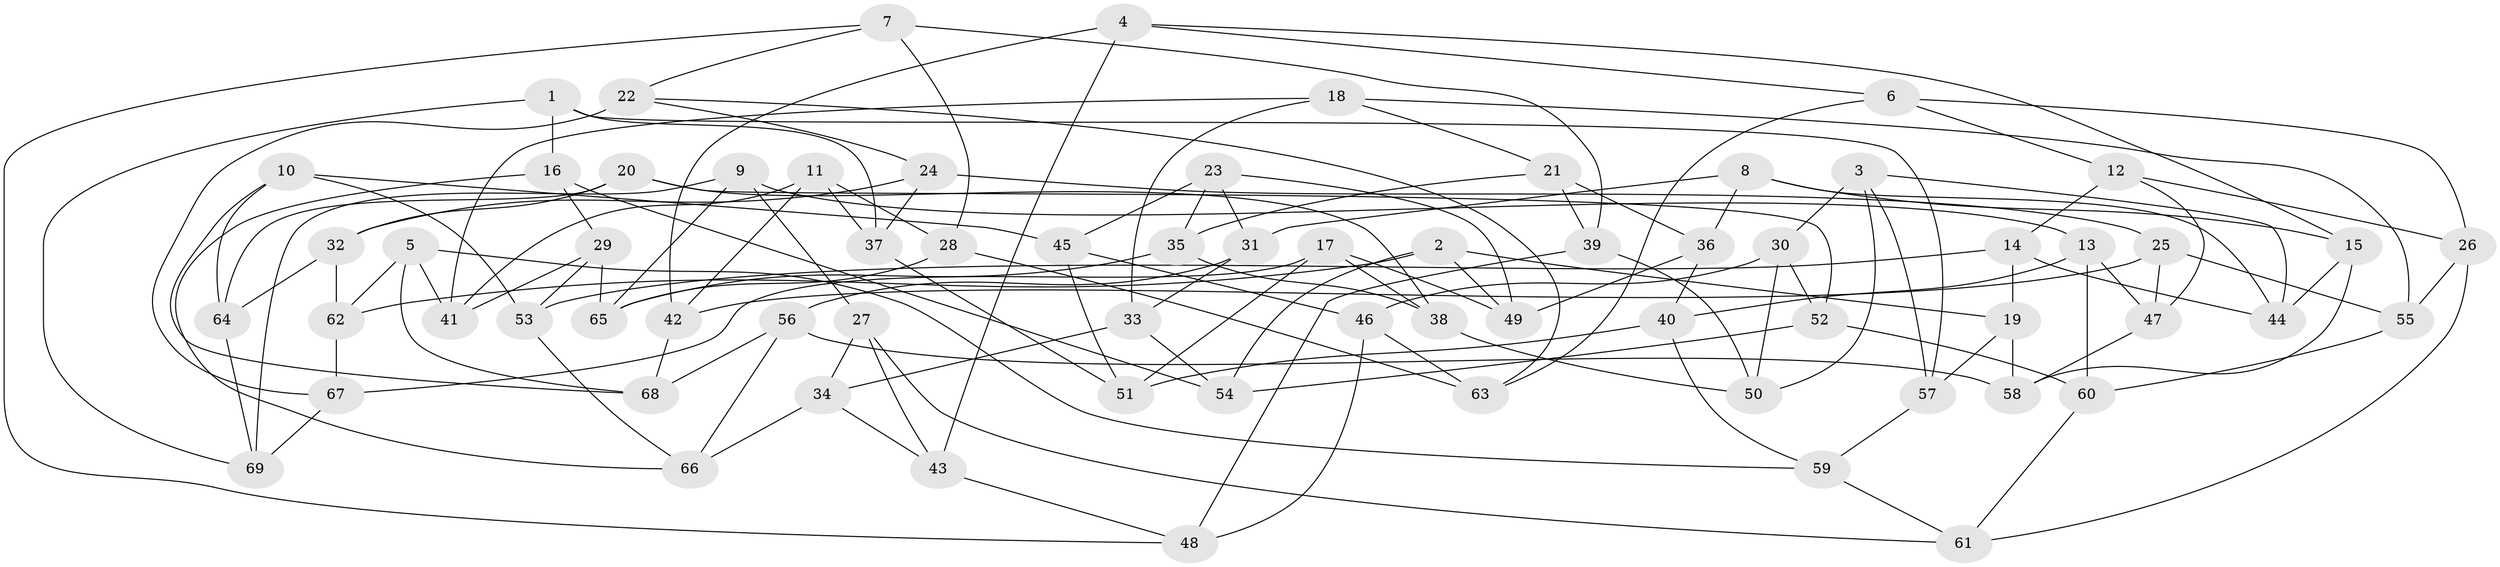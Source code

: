 // coarse degree distribution, {12: 0.020833333333333332, 6: 0.14583333333333334, 5: 0.125, 4: 0.625, 3: 0.041666666666666664, 8: 0.041666666666666664}
// Generated by graph-tools (version 1.1) at 2025/20/03/04/25 18:20:47]
// undirected, 69 vertices, 138 edges
graph export_dot {
graph [start="1"]
  node [color=gray90,style=filled];
  1;
  2;
  3;
  4;
  5;
  6;
  7;
  8;
  9;
  10;
  11;
  12;
  13;
  14;
  15;
  16;
  17;
  18;
  19;
  20;
  21;
  22;
  23;
  24;
  25;
  26;
  27;
  28;
  29;
  30;
  31;
  32;
  33;
  34;
  35;
  36;
  37;
  38;
  39;
  40;
  41;
  42;
  43;
  44;
  45;
  46;
  47;
  48;
  49;
  50;
  51;
  52;
  53;
  54;
  55;
  56;
  57;
  58;
  59;
  60;
  61;
  62;
  63;
  64;
  65;
  66;
  67;
  68;
  69;
  1 -- 16;
  1 -- 37;
  1 -- 69;
  1 -- 57;
  2 -- 19;
  2 -- 49;
  2 -- 54;
  2 -- 62;
  3 -- 57;
  3 -- 30;
  3 -- 44;
  3 -- 50;
  4 -- 15;
  4 -- 6;
  4 -- 43;
  4 -- 42;
  5 -- 59;
  5 -- 62;
  5 -- 41;
  5 -- 68;
  6 -- 12;
  6 -- 26;
  6 -- 63;
  7 -- 28;
  7 -- 48;
  7 -- 22;
  7 -- 39;
  8 -- 15;
  8 -- 36;
  8 -- 31;
  8 -- 44;
  9 -- 27;
  9 -- 65;
  9 -- 69;
  9 -- 13;
  10 -- 64;
  10 -- 45;
  10 -- 53;
  10 -- 68;
  11 -- 28;
  11 -- 41;
  11 -- 42;
  11 -- 37;
  12 -- 26;
  12 -- 14;
  12 -- 47;
  13 -- 60;
  13 -- 47;
  13 -- 40;
  14 -- 44;
  14 -- 19;
  14 -- 53;
  15 -- 44;
  15 -- 58;
  16 -- 66;
  16 -- 54;
  16 -- 29;
  17 -- 38;
  17 -- 51;
  17 -- 67;
  17 -- 49;
  18 -- 41;
  18 -- 55;
  18 -- 33;
  18 -- 21;
  19 -- 57;
  19 -- 58;
  20 -- 52;
  20 -- 32;
  20 -- 38;
  20 -- 64;
  21 -- 36;
  21 -- 35;
  21 -- 39;
  22 -- 67;
  22 -- 24;
  22 -- 63;
  23 -- 35;
  23 -- 45;
  23 -- 31;
  23 -- 49;
  24 -- 25;
  24 -- 37;
  24 -- 32;
  25 -- 42;
  25 -- 47;
  25 -- 55;
  26 -- 55;
  26 -- 61;
  27 -- 61;
  27 -- 43;
  27 -- 34;
  28 -- 63;
  28 -- 65;
  29 -- 53;
  29 -- 65;
  29 -- 41;
  30 -- 46;
  30 -- 50;
  30 -- 52;
  31 -- 33;
  31 -- 56;
  32 -- 64;
  32 -- 62;
  33 -- 54;
  33 -- 34;
  34 -- 66;
  34 -- 43;
  35 -- 65;
  35 -- 38;
  36 -- 40;
  36 -- 49;
  37 -- 51;
  38 -- 50;
  39 -- 50;
  39 -- 48;
  40 -- 59;
  40 -- 51;
  42 -- 68;
  43 -- 48;
  45 -- 51;
  45 -- 46;
  46 -- 63;
  46 -- 48;
  47 -- 58;
  52 -- 54;
  52 -- 60;
  53 -- 66;
  55 -- 60;
  56 -- 66;
  56 -- 68;
  56 -- 58;
  57 -- 59;
  59 -- 61;
  60 -- 61;
  62 -- 67;
  64 -- 69;
  67 -- 69;
}
